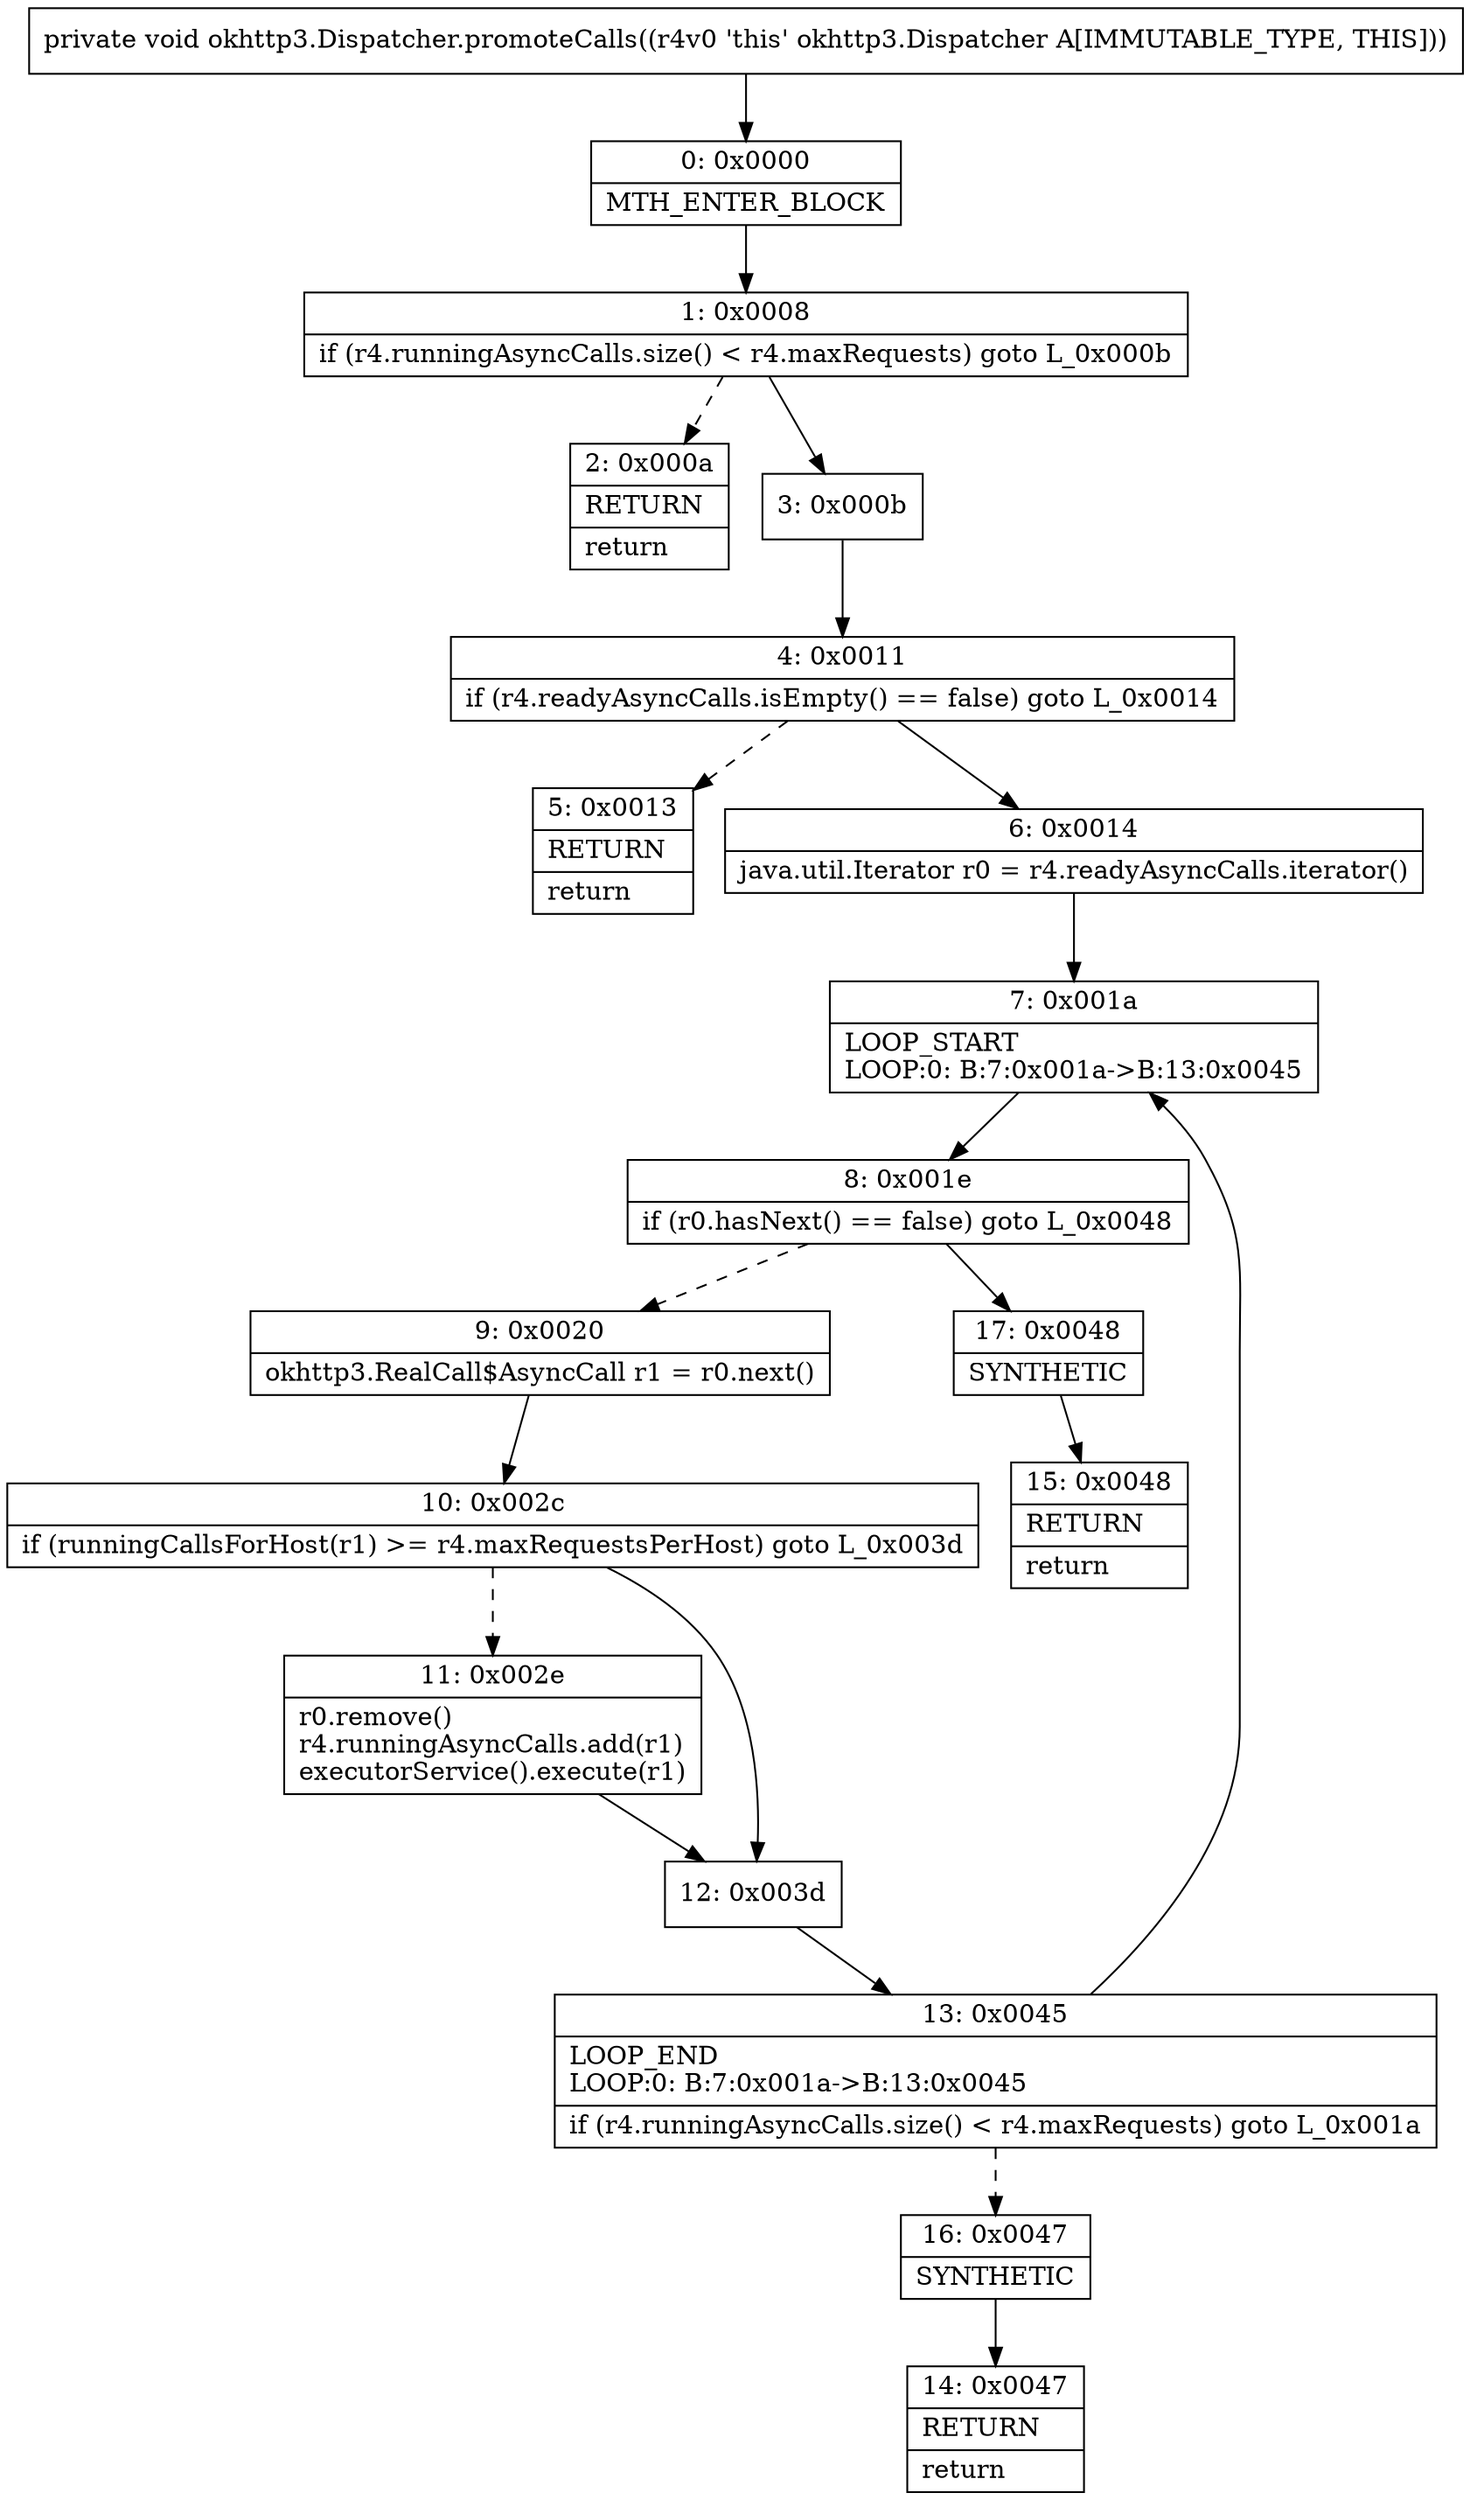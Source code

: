 digraph "CFG forokhttp3.Dispatcher.promoteCalls()V" {
Node_0 [shape=record,label="{0\:\ 0x0000|MTH_ENTER_BLOCK\l}"];
Node_1 [shape=record,label="{1\:\ 0x0008|if (r4.runningAsyncCalls.size() \< r4.maxRequests) goto L_0x000b\l}"];
Node_2 [shape=record,label="{2\:\ 0x000a|RETURN\l|return\l}"];
Node_3 [shape=record,label="{3\:\ 0x000b}"];
Node_4 [shape=record,label="{4\:\ 0x0011|if (r4.readyAsyncCalls.isEmpty() == false) goto L_0x0014\l}"];
Node_5 [shape=record,label="{5\:\ 0x0013|RETURN\l|return\l}"];
Node_6 [shape=record,label="{6\:\ 0x0014|java.util.Iterator r0 = r4.readyAsyncCalls.iterator()\l}"];
Node_7 [shape=record,label="{7\:\ 0x001a|LOOP_START\lLOOP:0: B:7:0x001a\-\>B:13:0x0045\l}"];
Node_8 [shape=record,label="{8\:\ 0x001e|if (r0.hasNext() == false) goto L_0x0048\l}"];
Node_9 [shape=record,label="{9\:\ 0x0020|okhttp3.RealCall$AsyncCall r1 = r0.next()\l}"];
Node_10 [shape=record,label="{10\:\ 0x002c|if (runningCallsForHost(r1) \>= r4.maxRequestsPerHost) goto L_0x003d\l}"];
Node_11 [shape=record,label="{11\:\ 0x002e|r0.remove()\lr4.runningAsyncCalls.add(r1)\lexecutorService().execute(r1)\l}"];
Node_12 [shape=record,label="{12\:\ 0x003d}"];
Node_13 [shape=record,label="{13\:\ 0x0045|LOOP_END\lLOOP:0: B:7:0x001a\-\>B:13:0x0045\l|if (r4.runningAsyncCalls.size() \< r4.maxRequests) goto L_0x001a\l}"];
Node_14 [shape=record,label="{14\:\ 0x0047|RETURN\l|return\l}"];
Node_15 [shape=record,label="{15\:\ 0x0048|RETURN\l|return\l}"];
Node_16 [shape=record,label="{16\:\ 0x0047|SYNTHETIC\l}"];
Node_17 [shape=record,label="{17\:\ 0x0048|SYNTHETIC\l}"];
MethodNode[shape=record,label="{private void okhttp3.Dispatcher.promoteCalls((r4v0 'this' okhttp3.Dispatcher A[IMMUTABLE_TYPE, THIS])) }"];
MethodNode -> Node_0;
Node_0 -> Node_1;
Node_1 -> Node_2[style=dashed];
Node_1 -> Node_3;
Node_3 -> Node_4;
Node_4 -> Node_5[style=dashed];
Node_4 -> Node_6;
Node_6 -> Node_7;
Node_7 -> Node_8;
Node_8 -> Node_9[style=dashed];
Node_8 -> Node_17;
Node_9 -> Node_10;
Node_10 -> Node_11[style=dashed];
Node_10 -> Node_12;
Node_11 -> Node_12;
Node_12 -> Node_13;
Node_13 -> Node_7;
Node_13 -> Node_16[style=dashed];
Node_16 -> Node_14;
Node_17 -> Node_15;
}

